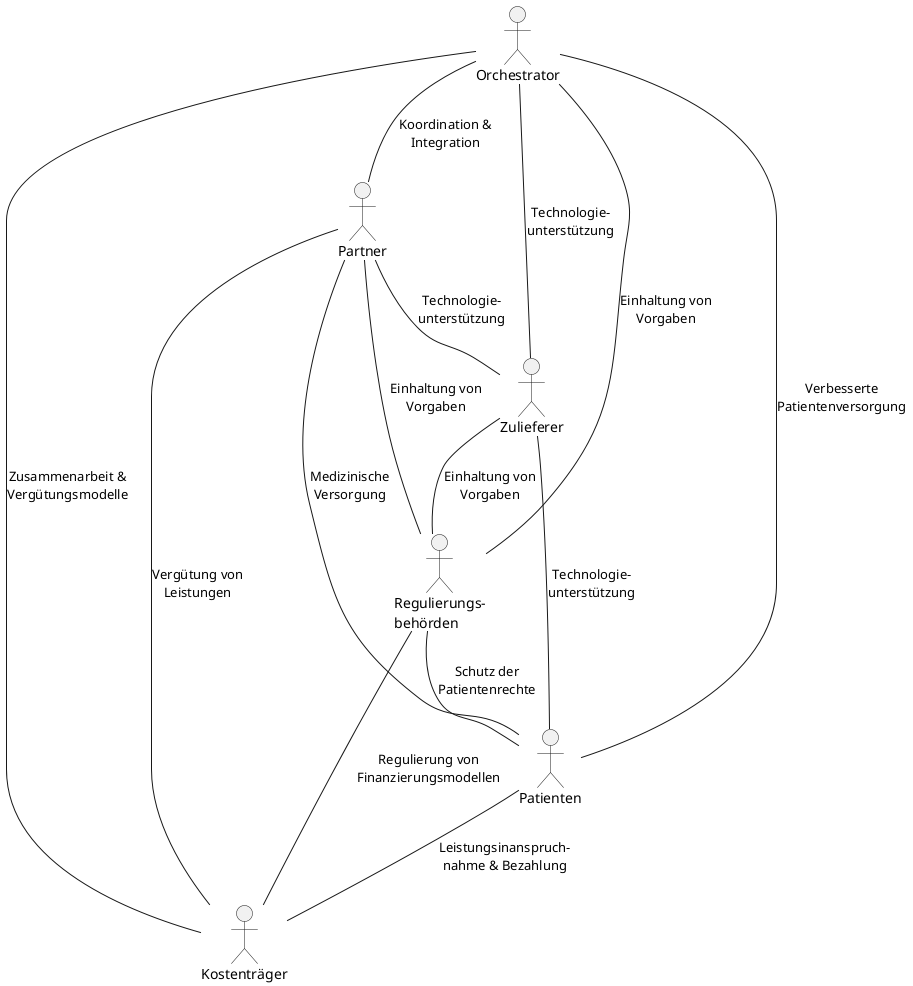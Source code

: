 @startuml
actor Orchestrator as O
actor Partner as P
actor Zulieferer as Z
actor "Regulierungs-\nbehörden" as R
actor Patienten as PT
actor "Kostenträger" as KT

O -- P : Koordination &\nIntegration
O -- Z : Technologie-\nunterstützung
O -- R : Einhaltung von\nVorgaben
O -- PT : Verbesserte\nPatientenversorgung
O -- KT : Zusammenarbeit &\nVergütungsmodelle

P -- PT : Medizinische\nVersorgung
P -- R : Einhaltung von\nVorgaben
P -- Z : Technologie-\nunterstützung
P -- KT : Vergütung von\nLeistungen

Z -- R : Einhaltung von\nVorgaben
Z -- PT : Technologie-\nunterstützung

R -- PT : Schutz der\nPatientenrechte
R -- KT : Regulierung von\nFinanzierungsmodellen

PT -- KT : Leistungsinanspruch-\nnahme & Bezahlung
@enduml
